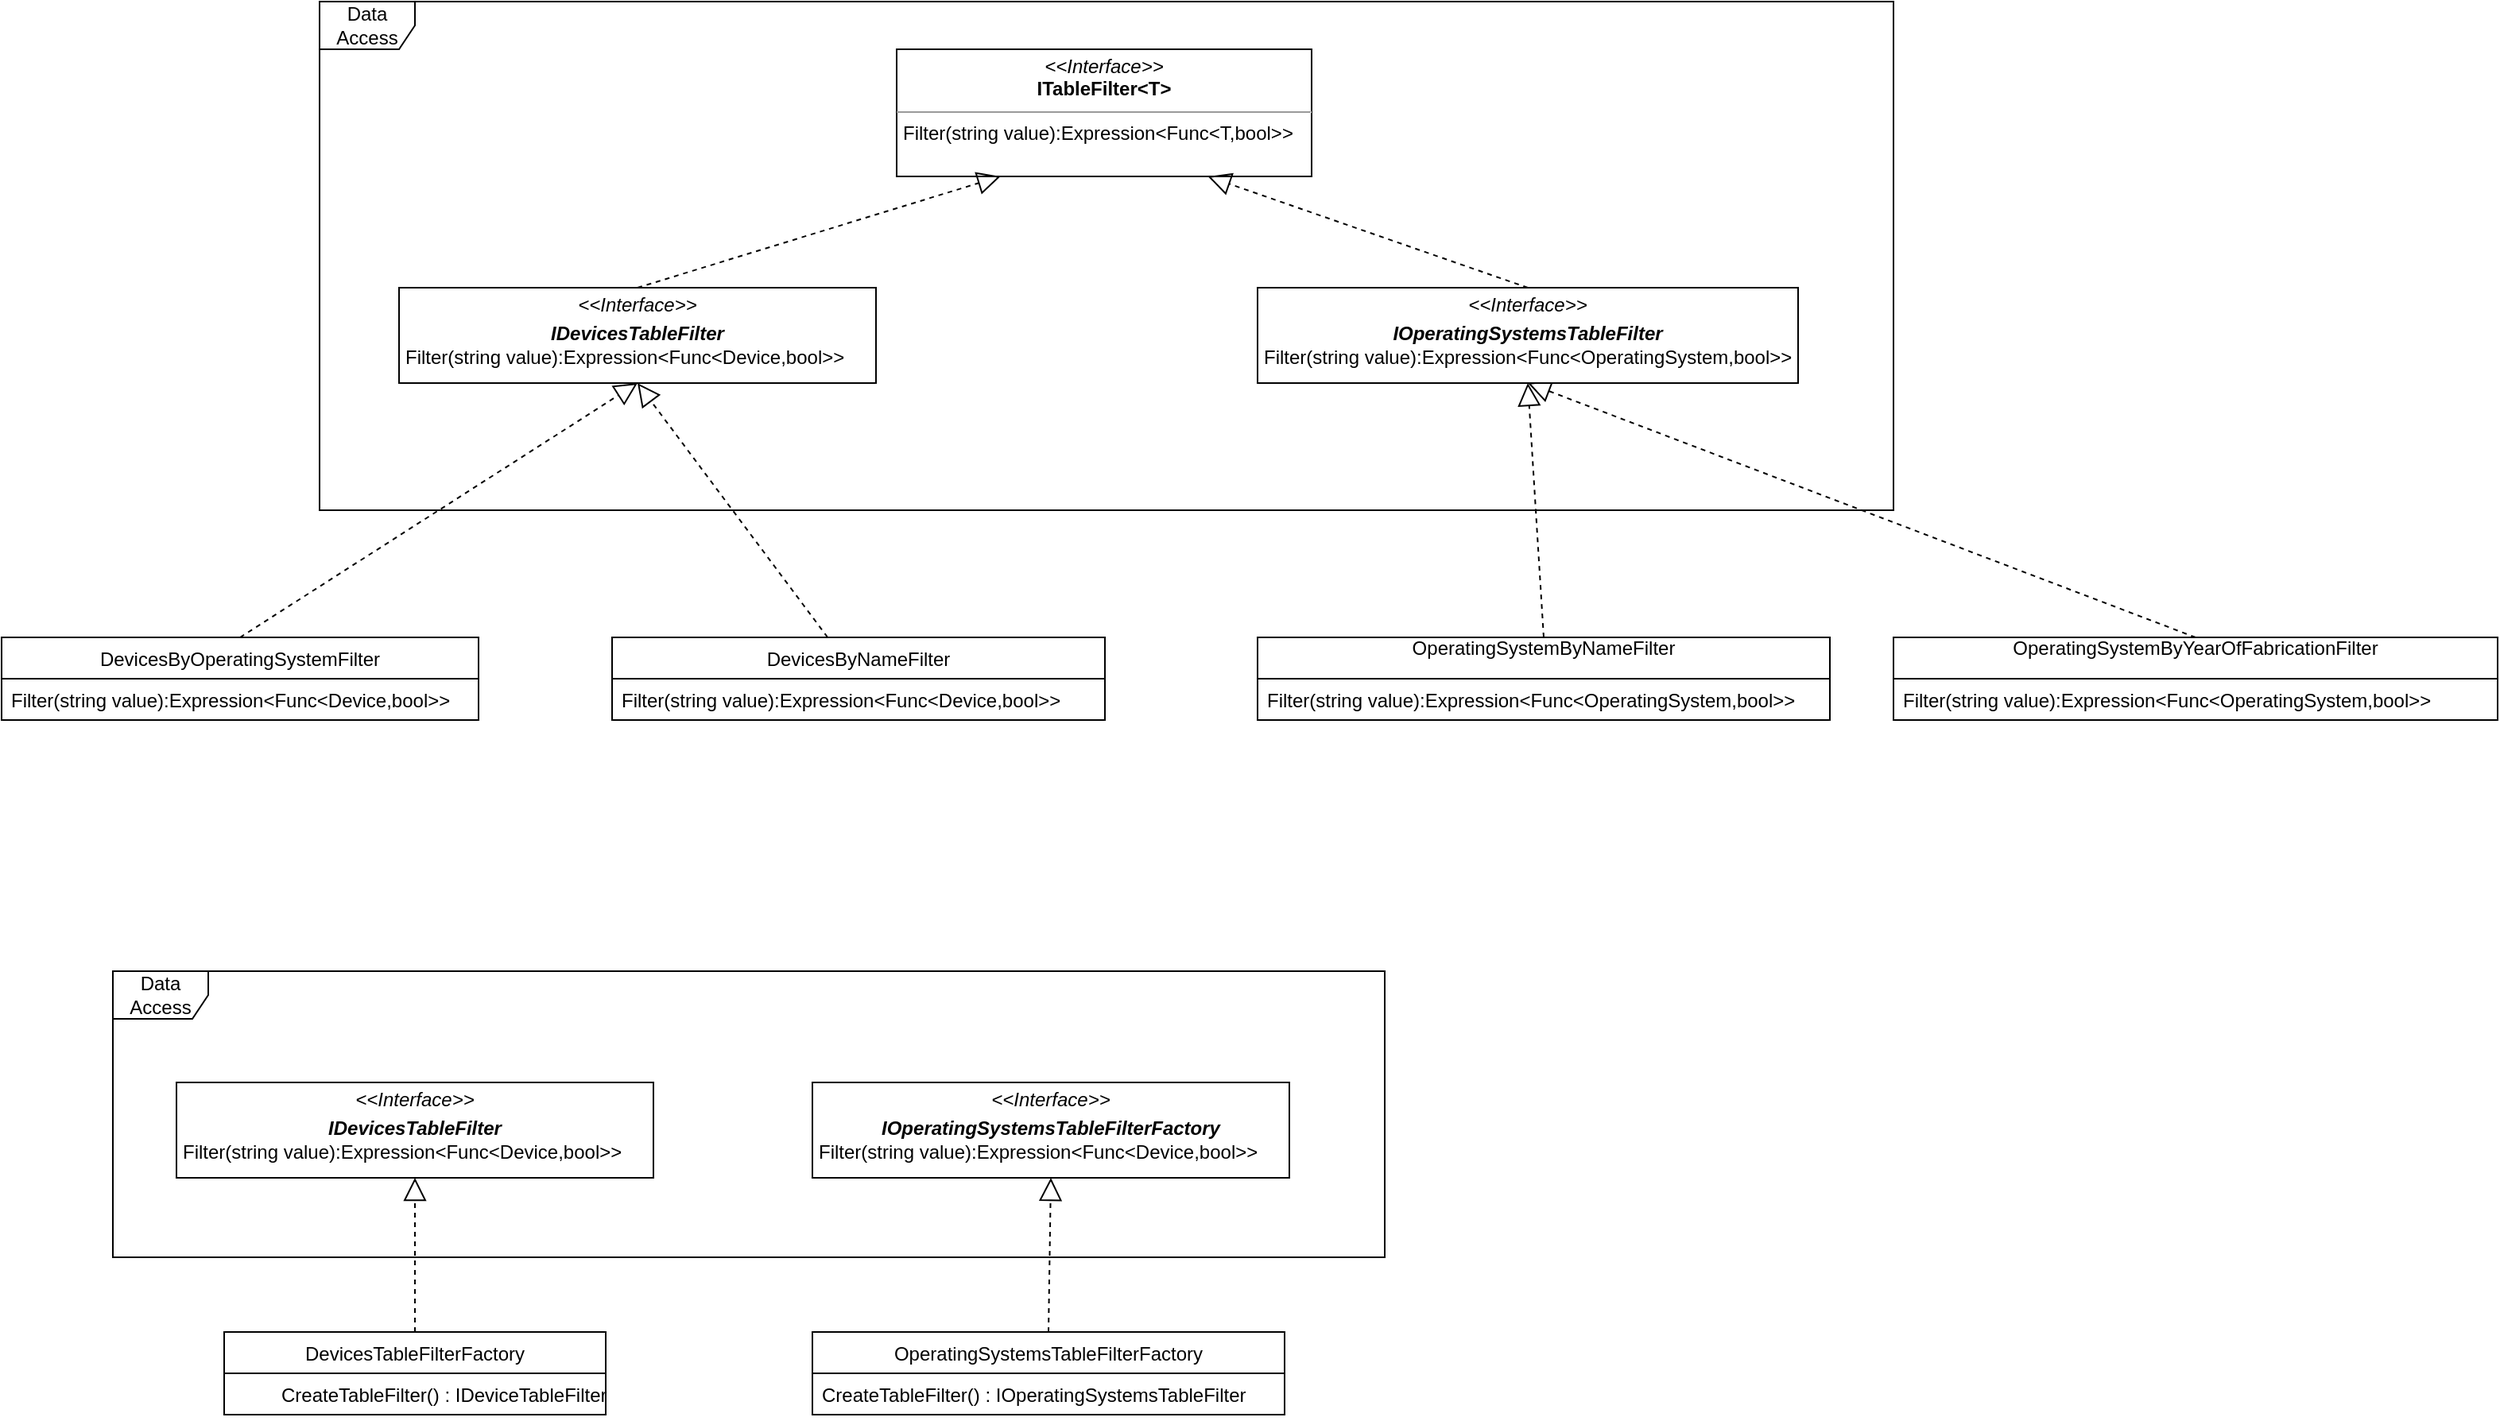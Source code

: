 <mxfile version="17.2.4" type="device"><diagram id="C5RBs43oDa-KdzZeNtuy" name="Page-1"><mxGraphModel dx="2557" dy="965" grid="1" gridSize="10" guides="1" tooltips="1" connect="1" arrows="1" fold="1" page="1" pageScale="1" pageWidth="827" pageHeight="1169" math="0" shadow="0"><root><mxCell id="WIyWlLk6GJQsqaUBKTNV-0"/><mxCell id="WIyWlLk6GJQsqaUBKTNV-1" parent="WIyWlLk6GJQsqaUBKTNV-0"/><mxCell id="h6bSXVPqnV4V_ynjOee2-19" value="Data&lt;br&gt;Access" style="shape=umlFrame;whiteSpace=wrap;html=1;" vertex="1" parent="WIyWlLk6GJQsqaUBKTNV-1"><mxGeometry x="-80" y="380" width="990" height="320" as="geometry"/></mxCell><mxCell id="AegIWNNymKtKSYNVL20G-23" value="DevicesTableFilterFactory" style="swimlane;fontStyle=0;childLayout=stackLayout;horizontal=1;startSize=26;fillColor=none;horizontalStack=0;resizeParent=1;resizeParentMax=0;resizeLast=0;collapsible=1;marginBottom=0;" parent="WIyWlLk6GJQsqaUBKTNV-1" vertex="1"><mxGeometry x="-140" y="1217" width="240" height="52" as="geometry"/></mxCell><mxCell id="AegIWNNymKtKSYNVL20G-25" value="OperatingSystemsTableFilterFactory" style="swimlane;fontStyle=0;childLayout=stackLayout;horizontal=1;startSize=26;fillColor=none;horizontalStack=0;resizeParent=1;resizeParentMax=0;resizeLast=0;collapsible=1;marginBottom=0;" parent="WIyWlLk6GJQsqaUBKTNV-1" vertex="1"><mxGeometry x="230" y="1217" width="297" height="52" as="geometry"/></mxCell><mxCell id="AegIWNNymKtKSYNVL20G-26" value="CreateTableFilter() : IOperatingSystemsTableFilter&#10;" style="text;strokeColor=none;fillColor=none;align=left;verticalAlign=top;spacingLeft=4;spacingRight=4;overflow=hidden;rotatable=0;points=[[0,0.5],[1,0.5]];portConstraint=eastwest;" parent="AegIWNNymKtKSYNVL20G-25" vertex="1"><mxGeometry y="26" width="297" height="26" as="geometry"/></mxCell><mxCell id="AegIWNNymKtKSYNVL20G-27" value="" style="endArrow=block;dashed=1;endFill=0;endSize=12;html=1;rounded=0;exitX=0.5;exitY=0;exitDx=0;exitDy=0;entryX=0.5;entryY=1;entryDx=0;entryDy=0;" parent="WIyWlLk6GJQsqaUBKTNV-1" source="AegIWNNymKtKSYNVL20G-25" target="h6bSXVPqnV4V_ynjOee2-29" edge="1"><mxGeometry width="160" relative="1" as="geometry"><mxPoint x="470" y="1222" as="sourcePoint"/><mxPoint x="357.2" y="1141.792" as="targetPoint"/></mxGeometry></mxCell><mxCell id="AegIWNNymKtKSYNVL20G-28" value="" style="endArrow=block;dashed=1;endFill=0;endSize=12;html=1;rounded=0;exitX=0.5;exitY=0;exitDx=0;exitDy=0;entryX=0.5;entryY=1;entryDx=0;entryDy=0;" parent="WIyWlLk6GJQsqaUBKTNV-1" source="AegIWNNymKtKSYNVL20G-23" target="h6bSXVPqnV4V_ynjOee2-28" edge="1"><mxGeometry width="160" relative="1" as="geometry"><mxPoint x="230" y="1230" as="sourcePoint"/><mxPoint x="343.92" y="1142" as="targetPoint"/><Array as="points"/></mxGeometry></mxCell><mxCell id="hhWQ9gsPcvuD2QHSuc8D-0" value="DevicesByOperatingSystemFilter" style="swimlane;fontStyle=0;childLayout=stackLayout;horizontal=1;startSize=26;fillColor=none;horizontalStack=0;resizeParent=1;resizeParentMax=0;resizeLast=0;collapsible=1;marginBottom=0;" parent="WIyWlLk6GJQsqaUBKTNV-1" vertex="1"><mxGeometry x="-280" y="780" width="300" height="52" as="geometry"/></mxCell><mxCell id="hhWQ9gsPcvuD2QHSuc8D-1" value="Filter(string value):Expression&lt;Func&lt;Device,bool&gt;&gt;" style="text;strokeColor=none;fillColor=none;align=left;verticalAlign=top;spacingLeft=4;spacingRight=4;overflow=hidden;rotatable=0;points=[[0,0.5],[1,0.5]];portConstraint=eastwest;" parent="hhWQ9gsPcvuD2QHSuc8D-0" vertex="1"><mxGeometry y="26" width="300" height="26" as="geometry"/></mxCell><mxCell id="hhWQ9gsPcvuD2QHSuc8D-2" value="DevicesByNameFilter" style="swimlane;fontStyle=0;childLayout=stackLayout;horizontal=1;startSize=26;fillColor=none;horizontalStack=0;resizeParent=1;resizeParentMax=0;resizeLast=0;collapsible=1;marginBottom=0;" parent="WIyWlLk6GJQsqaUBKTNV-1" vertex="1"><mxGeometry x="104" y="780" width="310" height="52" as="geometry"/></mxCell><mxCell id="hhWQ9gsPcvuD2QHSuc8D-3" value="Filter(string value):Expression&lt;Func&lt;Device,bool&gt;&gt;" style="text;strokeColor=none;fillColor=none;align=left;verticalAlign=top;spacingLeft=4;spacingRight=4;overflow=hidden;rotatable=0;points=[[0,0.5],[1,0.5]];portConstraint=eastwest;" parent="hhWQ9gsPcvuD2QHSuc8D-2" vertex="1"><mxGeometry y="26" width="310" height="26" as="geometry"/></mxCell><mxCell id="hhWQ9gsPcvuD2QHSuc8D-6" value="" style="endArrow=block;dashed=1;endFill=0;endSize=12;html=1;rounded=0;exitX=0.5;exitY=0;exitDx=0;exitDy=0;entryX=0.5;entryY=1;entryDx=0;entryDy=0;" parent="WIyWlLk6GJQsqaUBKTNV-1" edge="1" target="h6bSXVPqnV4V_ynjOee2-14" source="hhWQ9gsPcvuD2QHSuc8D-0"><mxGeometry width="160" relative="1" as="geometry"><mxPoint x="-150" y="834" as="sourcePoint"/><mxPoint x="187.662" y="770" as="targetPoint"/></mxGeometry></mxCell><mxCell id="hhWQ9gsPcvuD2QHSuc8D-7" value="" style="endArrow=block;dashed=1;endFill=0;endSize=12;html=1;rounded=0;entryX=0.5;entryY=1;entryDx=0;entryDy=0;" parent="WIyWlLk6GJQsqaUBKTNV-1" source="hhWQ9gsPcvuD2QHSuc8D-2" target="h6bSXVPqnV4V_ynjOee2-14" edge="1"><mxGeometry width="160" relative="1" as="geometry"><mxPoint x="65" y="990" as="sourcePoint"/><mxPoint x="302.04" y="771.7" as="targetPoint"/></mxGeometry></mxCell><mxCell id="hhWQ9gsPcvuD2QHSuc8D-8" value="OperatingSystemByNameFilter&#10;" style="swimlane;fontStyle=0;childLayout=stackLayout;horizontal=1;startSize=26;fillColor=none;horizontalStack=0;resizeParent=1;resizeParentMax=0;resizeLast=0;collapsible=1;marginBottom=0;" parent="WIyWlLk6GJQsqaUBKTNV-1" vertex="1"><mxGeometry x="510" y="780" width="360" height="52" as="geometry"/></mxCell><mxCell id="hhWQ9gsPcvuD2QHSuc8D-9" value="Filter(string value):Expression&lt;Func&lt;OperatingSystem,bool&gt;&gt;" style="text;strokeColor=none;fillColor=none;align=left;verticalAlign=top;spacingLeft=4;spacingRight=4;overflow=hidden;rotatable=0;points=[[0,0.5],[1,0.5]];portConstraint=eastwest;" parent="hhWQ9gsPcvuD2QHSuc8D-8" vertex="1"><mxGeometry y="26" width="360" height="26" as="geometry"/></mxCell><mxCell id="hhWQ9gsPcvuD2QHSuc8D-11" value="" style="endArrow=block;dashed=1;endFill=0;endSize=12;html=1;rounded=0;entryX=0.5;entryY=1;entryDx=0;entryDy=0;exitX=0.5;exitY=0;exitDx=0;exitDy=0;" parent="WIyWlLk6GJQsqaUBKTNV-1" source="hhWQ9gsPcvuD2QHSuc8D-8" target="h6bSXVPqnV4V_ynjOee2-15" edge="1"><mxGeometry width="160" relative="1" as="geometry"><mxPoint x="700.002" y="850" as="sourcePoint"/><mxPoint x="847.868" y="803.792" as="targetPoint"/></mxGeometry></mxCell><mxCell id="hhWQ9gsPcvuD2QHSuc8D-12" value="OperatingSystemByYearOfFabricationFilter&#10;" style="swimlane;fontStyle=0;childLayout=stackLayout;horizontal=1;startSize=26;fillColor=none;horizontalStack=0;resizeParent=1;resizeParentMax=0;resizeLast=0;collapsible=1;marginBottom=0;" parent="WIyWlLk6GJQsqaUBKTNV-1" vertex="1"><mxGeometry x="910" y="780" width="380" height="52" as="geometry"/></mxCell><mxCell id="hhWQ9gsPcvuD2QHSuc8D-13" value="Filter(string value):Expression&lt;Func&lt;OperatingSystem,bool&gt;&gt;" style="text;strokeColor=none;fillColor=none;align=left;verticalAlign=top;spacingLeft=4;spacingRight=4;overflow=hidden;rotatable=0;points=[[0,0.5],[1,0.5]];portConstraint=eastwest;" parent="hhWQ9gsPcvuD2QHSuc8D-12" vertex="1"><mxGeometry y="26" width="380" height="26" as="geometry"/></mxCell><mxCell id="hhWQ9gsPcvuD2QHSuc8D-14" value="" style="endArrow=block;dashed=1;endFill=0;endSize=12;html=1;rounded=0;entryX=0.5;entryY=1;entryDx=0;entryDy=0;exitX=0.5;exitY=0;exitDx=0;exitDy=0;" parent="WIyWlLk6GJQsqaUBKTNV-1" source="hhWQ9gsPcvuD2QHSuc8D-12" target="h6bSXVPqnV4V_ynjOee2-15" edge="1"><mxGeometry width="160" relative="1" as="geometry"><mxPoint x="860.002" y="909.1" as="sourcePoint"/><mxPoint x="965.462" y="805.404" as="targetPoint"/></mxGeometry></mxCell><mxCell id="h6bSXVPqnV4V_ynjOee2-13" value="&lt;p style=&quot;margin: 0px ; margin-top: 4px ; text-align: center&quot;&gt;&lt;i&gt;&amp;lt;&amp;lt;Interface&amp;gt;&amp;gt;&lt;/i&gt;&lt;br&gt;&lt;b&gt;ITableFilter&amp;lt;T&amp;gt;&lt;/b&gt;&lt;/p&gt;&lt;hr size=&quot;1&quot;&gt;&lt;p style=&quot;margin: 0px ; margin-left: 4px&quot;&gt;Filter(string value):Expression&amp;lt;Func&amp;lt;T,bool&amp;gt;&amp;gt;&lt;/p&gt;" style="verticalAlign=top;align=left;overflow=fill;fontSize=12;fontFamily=Helvetica;html=1;" vertex="1" parent="WIyWlLk6GJQsqaUBKTNV-1"><mxGeometry x="283" y="410" width="261" height="80" as="geometry"/></mxCell><mxCell id="h6bSXVPqnV4V_ynjOee2-14" value="&lt;p style=&quot;margin: 0px ; margin-top: 4px ; text-align: center&quot;&gt;&lt;i&gt;&amp;lt;&amp;lt;Interface&amp;gt;&amp;gt;&lt;/i&gt;&lt;br&gt;&lt;/p&gt;&lt;p style=&quot;margin: 0px ; margin-top: 4px ; text-align: center&quot;&gt;&lt;b&gt;&lt;i&gt;IDevicesTableFilter&lt;/i&gt;&lt;/b&gt;&lt;/p&gt;&lt;p style=&quot;margin: 0px ; margin-left: 4px&quot;&gt;Filter(string value):Expression&amp;lt;Func&amp;lt;Device,bool&amp;gt;&amp;gt;&lt;/p&gt;" style="verticalAlign=top;align=left;overflow=fill;fontSize=12;fontFamily=Helvetica;html=1;" vertex="1" parent="WIyWlLk6GJQsqaUBKTNV-1"><mxGeometry x="-30" y="560" width="300" height="60" as="geometry"/></mxCell><mxCell id="h6bSXVPqnV4V_ynjOee2-15" value="&lt;p style=&quot;margin: 0px ; margin-top: 4px ; text-align: center&quot;&gt;&lt;i&gt;&amp;lt;&amp;lt;Interface&amp;gt;&amp;gt;&lt;/i&gt;&lt;br&gt;&lt;/p&gt;&lt;p style=&quot;margin: 0px ; margin-top: 4px ; text-align: center&quot;&gt;&lt;b&gt;&lt;i&gt;IOperatingSystemsTableFilter&lt;/i&gt;&lt;/b&gt;&lt;/p&gt;&lt;p style=&quot;margin: 0px ; margin-left: 4px&quot;&gt;Filter(string value):Expression&amp;lt;Func&amp;lt;OperatingSystem,bool&amp;gt;&amp;gt;&lt;/p&gt;" style="verticalAlign=top;align=left;overflow=fill;fontSize=12;fontFamily=Helvetica;html=1;" vertex="1" parent="WIyWlLk6GJQsqaUBKTNV-1"><mxGeometry x="510" y="560" width="340" height="60" as="geometry"/></mxCell><mxCell id="h6bSXVPqnV4V_ynjOee2-16" value="" style="endArrow=block;dashed=1;endFill=0;endSize=12;html=1;rounded=0;entryX=0.25;entryY=1;entryDx=0;entryDy=0;exitX=0.5;exitY=0;exitDx=0;exitDy=0;" edge="1" parent="WIyWlLk6GJQsqaUBKTNV-1" source="h6bSXVPqnV4V_ynjOee2-14" target="h6bSXVPqnV4V_ynjOee2-13"><mxGeometry width="160" relative="1" as="geometry"><mxPoint x="280" y="630" as="sourcePoint"/><mxPoint x="440" y="630" as="targetPoint"/></mxGeometry></mxCell><mxCell id="h6bSXVPqnV4V_ynjOee2-17" value="" style="endArrow=block;dashed=1;endFill=0;endSize=12;html=1;rounded=0;entryX=0.75;entryY=1;entryDx=0;entryDy=0;exitX=0.5;exitY=0;exitDx=0;exitDy=0;" edge="1" parent="WIyWlLk6GJQsqaUBKTNV-1" source="h6bSXVPqnV4V_ynjOee2-15" target="h6bSXVPqnV4V_ynjOee2-13"><mxGeometry width="160" relative="1" as="geometry"><mxPoint x="280" y="630" as="sourcePoint"/><mxPoint x="440" y="630" as="targetPoint"/></mxGeometry></mxCell><mxCell id="h6bSXVPqnV4V_ynjOee2-28" value="&lt;p style=&quot;margin: 0px ; margin-top: 4px ; text-align: center&quot;&gt;&lt;i&gt;&amp;lt;&amp;lt;Interface&amp;gt;&amp;gt;&lt;/i&gt;&lt;br&gt;&lt;/p&gt;&lt;p style=&quot;margin: 0px ; margin-top: 4px ; text-align: center&quot;&gt;&lt;b&gt;&lt;i&gt;IDevicesTableFilter&lt;/i&gt;&lt;/b&gt;&lt;/p&gt;&lt;p style=&quot;margin: 0px ; margin-left: 4px&quot;&gt;Filter(string value):Expression&amp;lt;Func&amp;lt;Device,bool&amp;gt;&amp;gt;&lt;/p&gt;" style="verticalAlign=top;align=left;overflow=fill;fontSize=12;fontFamily=Helvetica;html=1;" vertex="1" parent="WIyWlLk6GJQsqaUBKTNV-1"><mxGeometry x="-170" y="1060" width="300" height="60" as="geometry"/></mxCell><mxCell id="AegIWNNymKtKSYNVL20G-24" value="CreateTableFilter() : IDeviceTableFilter&#10;" style="text;strokeColor=none;fillColor=none;align=left;verticalAlign=top;spacingLeft=4;spacingRight=4;overflow=hidden;rotatable=0;points=[[0,0.5],[1,0.5]];portConstraint=eastwest;" parent="WIyWlLk6GJQsqaUBKTNV-1" vertex="1"><mxGeometry x="-110" y="1243" width="220" height="26" as="geometry"/></mxCell><mxCell id="h6bSXVPqnV4V_ynjOee2-29" value="&lt;p style=&quot;margin: 0px ; margin-top: 4px ; text-align: center&quot;&gt;&lt;i&gt;&amp;lt;&amp;lt;Interface&amp;gt;&amp;gt;&lt;/i&gt;&lt;br&gt;&lt;/p&gt;&lt;p style=&quot;margin: 0px ; margin-top: 4px ; text-align: center&quot;&gt;&lt;b&gt;&lt;i&gt;IOperatingSystemsTableFilterFactory&lt;/i&gt;&lt;/b&gt;&lt;/p&gt;&lt;p style=&quot;margin: 0px ; margin-left: 4px&quot;&gt;Filter(string value):Expression&amp;lt;Func&amp;lt;Device,bool&amp;gt;&amp;gt;&lt;/p&gt;" style="verticalAlign=top;align=left;overflow=fill;fontSize=12;fontFamily=Helvetica;html=1;" vertex="1" parent="WIyWlLk6GJQsqaUBKTNV-1"><mxGeometry x="230" y="1060" width="300" height="60" as="geometry"/></mxCell><mxCell id="h6bSXVPqnV4V_ynjOee2-30" value="Data&lt;br&gt;Access" style="shape=umlFrame;whiteSpace=wrap;html=1;" vertex="1" parent="WIyWlLk6GJQsqaUBKTNV-1"><mxGeometry x="-210" y="990" width="800" height="180" as="geometry"/></mxCell></root></mxGraphModel></diagram></mxfile>